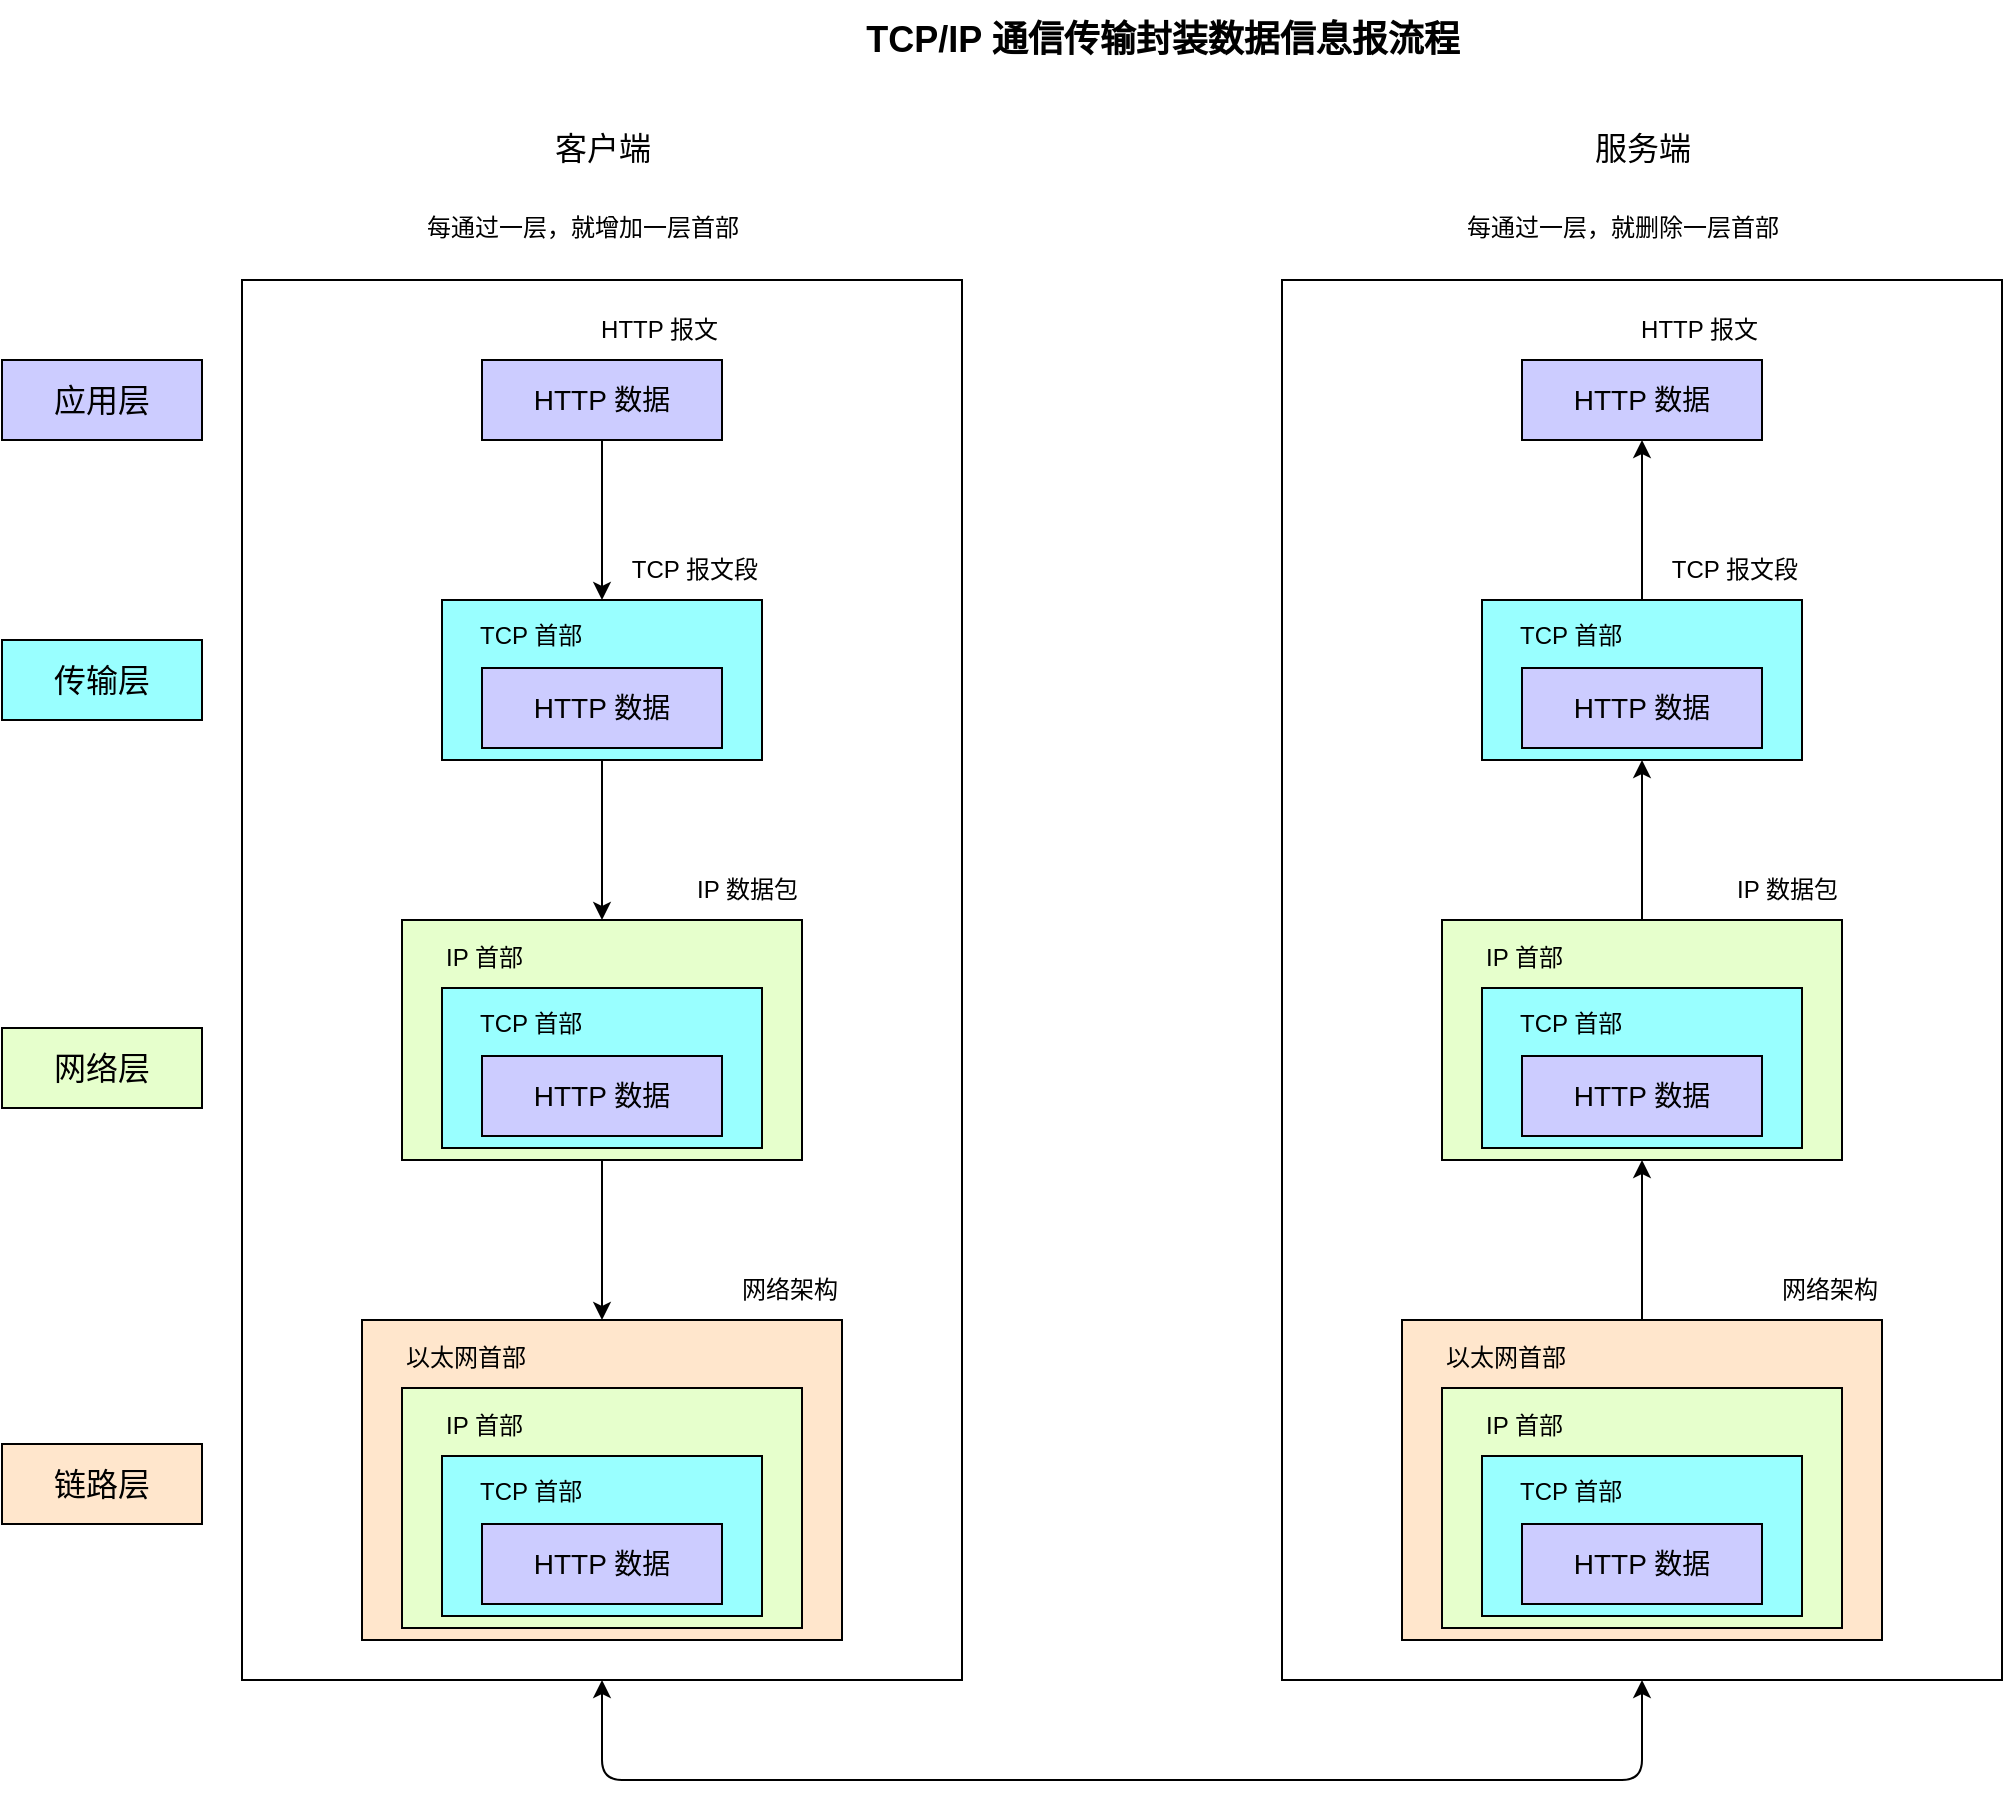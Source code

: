 <mxfile>
    <diagram id="yw41Q7D5m_Eb0VcMG9Xh" name="Page-1">
        <mxGraphModel dx="839" dy="2567" grid="1" gridSize="10" guides="1" tooltips="1" connect="1" arrows="1" fold="1" page="1" pageScale="1" pageWidth="1200" pageHeight="1920" math="0" shadow="0">
            <root>
                <mxCell id="0"/>
                <mxCell id="1" parent="0"/>
                <mxCell id="5" value="&lt;font style=&quot;font-size: 16px;&quot;&gt;客户端&lt;/font&gt;" style="text;html=1;align=center;verticalAlign=middle;resizable=0;points=[];autosize=1;strokeColor=none;fillColor=none;" vertex="1" parent="1">
                    <mxGeometry x="305" y="39" width="70" height="30" as="geometry"/>
                </mxCell>
                <mxCell id="6" value="&lt;font&gt;每通过一层，就增加一层首部&lt;/font&gt;" style="text;html=1;align=center;verticalAlign=middle;resizable=0;points=[];autosize=1;strokeColor=none;fillColor=none;" vertex="1" parent="1">
                    <mxGeometry x="240" y="79" width="180" height="30" as="geometry"/>
                </mxCell>
                <mxCell id="38" value="应用层" style="rounded=0;whiteSpace=wrap;html=1;fontSize=16;fillColor=#CCCCFF;" vertex="1" parent="1">
                    <mxGeometry x="40" y="160" width="100" height="40" as="geometry"/>
                </mxCell>
                <mxCell id="39" value="传输层" style="rounded=0;whiteSpace=wrap;html=1;fontSize=16;fillColor=#99FFFF;" vertex="1" parent="1">
                    <mxGeometry x="40" y="300" width="100" height="40" as="geometry"/>
                </mxCell>
                <mxCell id="44" value="网络层" style="rounded=0;whiteSpace=wrap;html=1;fontSize=16;fillColor=#E6FFCC;" vertex="1" parent="1">
                    <mxGeometry x="40" y="494" width="100" height="40" as="geometry"/>
                </mxCell>
                <mxCell id="45" value="链路层" style="rounded=0;whiteSpace=wrap;html=1;fontSize=16;fillColor=#FFE6CC;" vertex="1" parent="1">
                    <mxGeometry x="40" y="702" width="100" height="40" as="geometry"/>
                </mxCell>
                <mxCell id="47" value="&lt;font&gt;TCP/IP 通信传输封装数据信息报流程&lt;/font&gt;" style="text;html=1;align=center;verticalAlign=middle;resizable=0;points=[];autosize=1;strokeColor=none;fillColor=none;fontSize=18;fontStyle=1" vertex="1" parent="1">
                    <mxGeometry x="460" y="-20" width="320" height="40" as="geometry"/>
                </mxCell>
                <mxCell id="48" value="" style="group" vertex="1" connectable="0" parent="1">
                    <mxGeometry x="160" y="120" width="360" height="700" as="geometry"/>
                </mxCell>
                <mxCell id="36" value="" style="rounded=0;whiteSpace=wrap;html=1;" vertex="1" parent="48">
                    <mxGeometry width="360" height="700" as="geometry"/>
                </mxCell>
                <mxCell id="12" style="edgeStyle=none;html=1;exitX=0.5;exitY=1;exitDx=0;exitDy=0;entryX=0.5;entryY=0;entryDx=0;entryDy=0;" edge="1" parent="48" source="4" target="8">
                    <mxGeometry relative="1" as="geometry"/>
                </mxCell>
                <mxCell id="4" value="HTTP 数据" style="rounded=0;whiteSpace=wrap;html=1;fontSize=14;fillColor=#CCCCFF;" vertex="1" parent="48">
                    <mxGeometry x="120" y="40" width="120" height="40" as="geometry"/>
                </mxCell>
                <mxCell id="7" value="HTTP 报文" style="text;html=1;align=right;verticalAlign=middle;whiteSpace=wrap;rounded=0;" vertex="1" parent="48">
                    <mxGeometry x="170" y="10" width="70" height="30" as="geometry"/>
                </mxCell>
                <mxCell id="22" style="edgeStyle=none;html=1;exitX=0.5;exitY=1;exitDx=0;exitDy=0;entryX=0.5;entryY=0;entryDx=0;entryDy=0;" edge="1" parent="48" source="8" target="14">
                    <mxGeometry relative="1" as="geometry"/>
                </mxCell>
                <mxCell id="8" value="" style="rounded=0;whiteSpace=wrap;html=1;fillColor=#99FFFF;" vertex="1" parent="48">
                    <mxGeometry x="100" y="160" width="160" height="80" as="geometry"/>
                </mxCell>
                <mxCell id="10" value="TCP 报文段" style="text;html=1;align=right;verticalAlign=middle;whiteSpace=wrap;rounded=0;" vertex="1" parent="48">
                    <mxGeometry x="190" y="130" width="70" height="30" as="geometry"/>
                </mxCell>
                <mxCell id="11" value="HTTP 数据" style="rounded=0;whiteSpace=wrap;html=1;fontSize=14;fillColor=#CCCCFF;" vertex="1" parent="48">
                    <mxGeometry x="120" y="194" width="120" height="40" as="geometry"/>
                </mxCell>
                <mxCell id="13" value="TCP 首部" style="text;html=1;align=left;verticalAlign=middle;whiteSpace=wrap;rounded=0;" vertex="1" parent="48">
                    <mxGeometry x="117" y="163" width="70" height="30" as="geometry"/>
                </mxCell>
                <mxCell id="35" style="edgeStyle=none;html=1;exitX=0.5;exitY=1;exitDx=0;exitDy=0;entryX=0.5;entryY=0;entryDx=0;entryDy=0;" edge="1" parent="48" source="14" target="23">
                    <mxGeometry relative="1" as="geometry"/>
                </mxCell>
                <mxCell id="14" value="" style="rounded=0;whiteSpace=wrap;html=1;fillColor=#E6FFCC;" vertex="1" parent="48">
                    <mxGeometry x="80" y="320" width="200" height="120" as="geometry"/>
                </mxCell>
                <mxCell id="17" value="IP 数据包" style="text;html=1;align=right;verticalAlign=middle;whiteSpace=wrap;rounded=0;" vertex="1" parent="48">
                    <mxGeometry x="210" y="290" width="70" height="30" as="geometry"/>
                </mxCell>
                <mxCell id="18" value="" style="rounded=0;whiteSpace=wrap;html=1;fillColor=#99FFFF;" vertex="1" parent="48">
                    <mxGeometry x="100" y="354" width="160" height="80" as="geometry"/>
                </mxCell>
                <mxCell id="19" value="HTTP 数据" style="rounded=0;whiteSpace=wrap;html=1;fontSize=14;fillColor=#CCCCFF;" vertex="1" parent="48">
                    <mxGeometry x="120" y="388" width="120" height="40" as="geometry"/>
                </mxCell>
                <mxCell id="20" value="TCP 首部" style="text;html=1;align=left;verticalAlign=middle;whiteSpace=wrap;rounded=0;" vertex="1" parent="48">
                    <mxGeometry x="117" y="357" width="70" height="30" as="geometry"/>
                </mxCell>
                <mxCell id="21" value="IP 首部" style="text;html=1;align=left;verticalAlign=middle;whiteSpace=wrap;rounded=0;" vertex="1" parent="48">
                    <mxGeometry x="100" y="324" width="70" height="30" as="geometry"/>
                </mxCell>
                <mxCell id="23" value="" style="rounded=0;whiteSpace=wrap;html=1;fillColor=#FFE6CC;" vertex="1" parent="48">
                    <mxGeometry x="60" y="520" width="240" height="160" as="geometry"/>
                </mxCell>
                <mxCell id="24" value="" style="rounded=0;whiteSpace=wrap;html=1;fillColor=#E6FFCC;" vertex="1" parent="48">
                    <mxGeometry x="80" y="554" width="200" height="120" as="geometry"/>
                </mxCell>
                <mxCell id="25" value="" style="rounded=0;whiteSpace=wrap;html=1;fillColor=#99FFFF;" vertex="1" parent="48">
                    <mxGeometry x="100" y="588" width="160" height="80" as="geometry"/>
                </mxCell>
                <mxCell id="26" value="HTTP 数据" style="rounded=0;whiteSpace=wrap;html=1;fontSize=14;fillColor=#CCCCFF;" vertex="1" parent="48">
                    <mxGeometry x="120" y="622" width="120" height="40" as="geometry"/>
                </mxCell>
                <mxCell id="27" value="TCP 首部" style="text;html=1;align=left;verticalAlign=middle;whiteSpace=wrap;rounded=0;" vertex="1" parent="48">
                    <mxGeometry x="117" y="591" width="70" height="30" as="geometry"/>
                </mxCell>
                <mxCell id="28" value="IP 首部" style="text;html=1;align=left;verticalAlign=middle;whiteSpace=wrap;rounded=0;" vertex="1" parent="48">
                    <mxGeometry x="100" y="558" width="70" height="30" as="geometry"/>
                </mxCell>
                <mxCell id="29" value="网络架构" style="text;html=1;align=right;verticalAlign=middle;whiteSpace=wrap;rounded=0;" vertex="1" parent="48">
                    <mxGeometry x="230" y="490" width="70" height="30" as="geometry"/>
                </mxCell>
                <mxCell id="32" value="以太网首部" style="text;html=1;align=left;verticalAlign=middle;whiteSpace=wrap;rounded=0;" vertex="1" parent="48">
                    <mxGeometry x="80" y="524" width="70" height="30" as="geometry"/>
                </mxCell>
                <mxCell id="49" value="&lt;span style=&quot;font-size: 16px;&quot;&gt;服务端&lt;/span&gt;" style="text;html=1;align=center;verticalAlign=middle;resizable=0;points=[];autosize=1;strokeColor=none;fillColor=none;" vertex="1" parent="1">
                    <mxGeometry x="825" y="39" width="70" height="30" as="geometry"/>
                </mxCell>
                <mxCell id="50" value="&lt;font&gt;每通过一层，就删除一层首部&lt;/font&gt;" style="text;html=1;align=center;verticalAlign=middle;resizable=0;points=[];autosize=1;strokeColor=none;fillColor=none;" vertex="1" parent="1">
                    <mxGeometry x="760" y="79" width="180" height="30" as="geometry"/>
                </mxCell>
                <mxCell id="52" value="" style="rounded=0;whiteSpace=wrap;html=1;" vertex="1" parent="1">
                    <mxGeometry x="680" y="120" width="360" height="700" as="geometry"/>
                </mxCell>
                <mxCell id="54" value="HTTP 数据" style="rounded=0;whiteSpace=wrap;html=1;fontSize=14;fillColor=#CCCCFF;" vertex="1" parent="1">
                    <mxGeometry x="800" y="160" width="120" height="40" as="geometry"/>
                </mxCell>
                <mxCell id="55" value="HTTP 报文" style="text;html=1;align=right;verticalAlign=middle;whiteSpace=wrap;rounded=0;" vertex="1" parent="1">
                    <mxGeometry x="850" y="130" width="70" height="30" as="geometry"/>
                </mxCell>
                <mxCell id="78" style="edgeStyle=none;html=1;exitX=0.5;exitY=0;exitDx=0;exitDy=0;entryX=0.5;entryY=1;entryDx=0;entryDy=0;" edge="1" parent="1" source="57" target="54">
                    <mxGeometry relative="1" as="geometry"/>
                </mxCell>
                <mxCell id="57" value="" style="rounded=0;whiteSpace=wrap;html=1;fillColor=#99FFFF;" vertex="1" parent="1">
                    <mxGeometry x="780" y="280" width="160" height="80" as="geometry"/>
                </mxCell>
                <mxCell id="58" value="TCP 报文段" style="text;html=1;align=right;verticalAlign=middle;whiteSpace=wrap;rounded=0;" vertex="1" parent="1">
                    <mxGeometry x="870" y="250" width="70" height="30" as="geometry"/>
                </mxCell>
                <mxCell id="59" value="HTTP 数据" style="rounded=0;whiteSpace=wrap;html=1;fontSize=14;fillColor=#CCCCFF;" vertex="1" parent="1">
                    <mxGeometry x="800" y="314" width="120" height="40" as="geometry"/>
                </mxCell>
                <mxCell id="60" value="TCP 首部" style="text;html=1;align=left;verticalAlign=middle;whiteSpace=wrap;rounded=0;" vertex="1" parent="1">
                    <mxGeometry x="797" y="283" width="70" height="30" as="geometry"/>
                </mxCell>
                <mxCell id="79" style="edgeStyle=none;html=1;exitX=0.5;exitY=0;exitDx=0;exitDy=0;entryX=0.5;entryY=1;entryDx=0;entryDy=0;" edge="1" parent="1" source="62" target="57">
                    <mxGeometry relative="1" as="geometry"/>
                </mxCell>
                <mxCell id="62" value="" style="rounded=0;whiteSpace=wrap;html=1;fillColor=#E6FFCC;" vertex="1" parent="1">
                    <mxGeometry x="760" y="440" width="200" height="120" as="geometry"/>
                </mxCell>
                <mxCell id="63" value="IP 数据包" style="text;html=1;align=right;verticalAlign=middle;whiteSpace=wrap;rounded=0;" vertex="1" parent="1">
                    <mxGeometry x="890" y="410" width="70" height="30" as="geometry"/>
                </mxCell>
                <mxCell id="64" value="" style="rounded=0;whiteSpace=wrap;html=1;fillColor=#99FFFF;" vertex="1" parent="1">
                    <mxGeometry x="780" y="474" width="160" height="80" as="geometry"/>
                </mxCell>
                <mxCell id="65" value="HTTP 数据" style="rounded=0;whiteSpace=wrap;html=1;fontSize=14;fillColor=#CCCCFF;" vertex="1" parent="1">
                    <mxGeometry x="800" y="508" width="120" height="40" as="geometry"/>
                </mxCell>
                <mxCell id="66" value="TCP 首部" style="text;html=1;align=left;verticalAlign=middle;whiteSpace=wrap;rounded=0;" vertex="1" parent="1">
                    <mxGeometry x="797" y="477" width="70" height="30" as="geometry"/>
                </mxCell>
                <mxCell id="67" value="IP 首部" style="text;html=1;align=left;verticalAlign=middle;whiteSpace=wrap;rounded=0;" vertex="1" parent="1">
                    <mxGeometry x="780" y="444" width="70" height="30" as="geometry"/>
                </mxCell>
                <mxCell id="76" style="edgeStyle=none;html=1;exitX=0.5;exitY=0;exitDx=0;exitDy=0;entryX=0.5;entryY=1;entryDx=0;entryDy=0;" edge="1" parent="1" source="68" target="62">
                    <mxGeometry relative="1" as="geometry"/>
                </mxCell>
                <mxCell id="68" value="" style="rounded=0;whiteSpace=wrap;html=1;fillColor=#FFE6CC;" vertex="1" parent="1">
                    <mxGeometry x="740" y="640" width="240" height="160" as="geometry"/>
                </mxCell>
                <mxCell id="69" value="" style="rounded=0;whiteSpace=wrap;html=1;fillColor=#E6FFCC;" vertex="1" parent="1">
                    <mxGeometry x="760" y="674" width="200" height="120" as="geometry"/>
                </mxCell>
                <mxCell id="70" value="" style="rounded=0;whiteSpace=wrap;html=1;fillColor=#99FFFF;" vertex="1" parent="1">
                    <mxGeometry x="780" y="708" width="160" height="80" as="geometry"/>
                </mxCell>
                <mxCell id="71" value="HTTP 数据" style="rounded=0;whiteSpace=wrap;html=1;fontSize=14;fillColor=#CCCCFF;" vertex="1" parent="1">
                    <mxGeometry x="800" y="742" width="120" height="40" as="geometry"/>
                </mxCell>
                <mxCell id="72" value="TCP 首部" style="text;html=1;align=left;verticalAlign=middle;whiteSpace=wrap;rounded=0;" vertex="1" parent="1">
                    <mxGeometry x="797" y="711" width="70" height="30" as="geometry"/>
                </mxCell>
                <mxCell id="73" value="IP 首部" style="text;html=1;align=left;verticalAlign=middle;whiteSpace=wrap;rounded=0;" vertex="1" parent="1">
                    <mxGeometry x="780" y="678" width="70" height="30" as="geometry"/>
                </mxCell>
                <mxCell id="74" value="网络架构" style="text;html=1;align=right;verticalAlign=middle;whiteSpace=wrap;rounded=0;" vertex="1" parent="1">
                    <mxGeometry x="910" y="610" width="70" height="30" as="geometry"/>
                </mxCell>
                <mxCell id="75" value="以太网首部" style="text;html=1;align=left;verticalAlign=middle;whiteSpace=wrap;rounded=0;" vertex="1" parent="1">
                    <mxGeometry x="760" y="644" width="70" height="30" as="geometry"/>
                </mxCell>
                <mxCell id="80" style="edgeStyle=elbowEdgeStyle;html=1;exitX=0.5;exitY=1;exitDx=0;exitDy=0;entryX=0.5;entryY=1;entryDx=0;entryDy=0;elbow=vertical;endArrow=classic;endFill=1;startArrow=classic;startFill=1;" edge="1" parent="1" source="36" target="52">
                    <mxGeometry relative="1" as="geometry">
                        <Array as="points">
                            <mxPoint x="600" y="870"/>
                        </Array>
                    </mxGeometry>
                </mxCell>
            </root>
        </mxGraphModel>
    </diagram>
</mxfile>